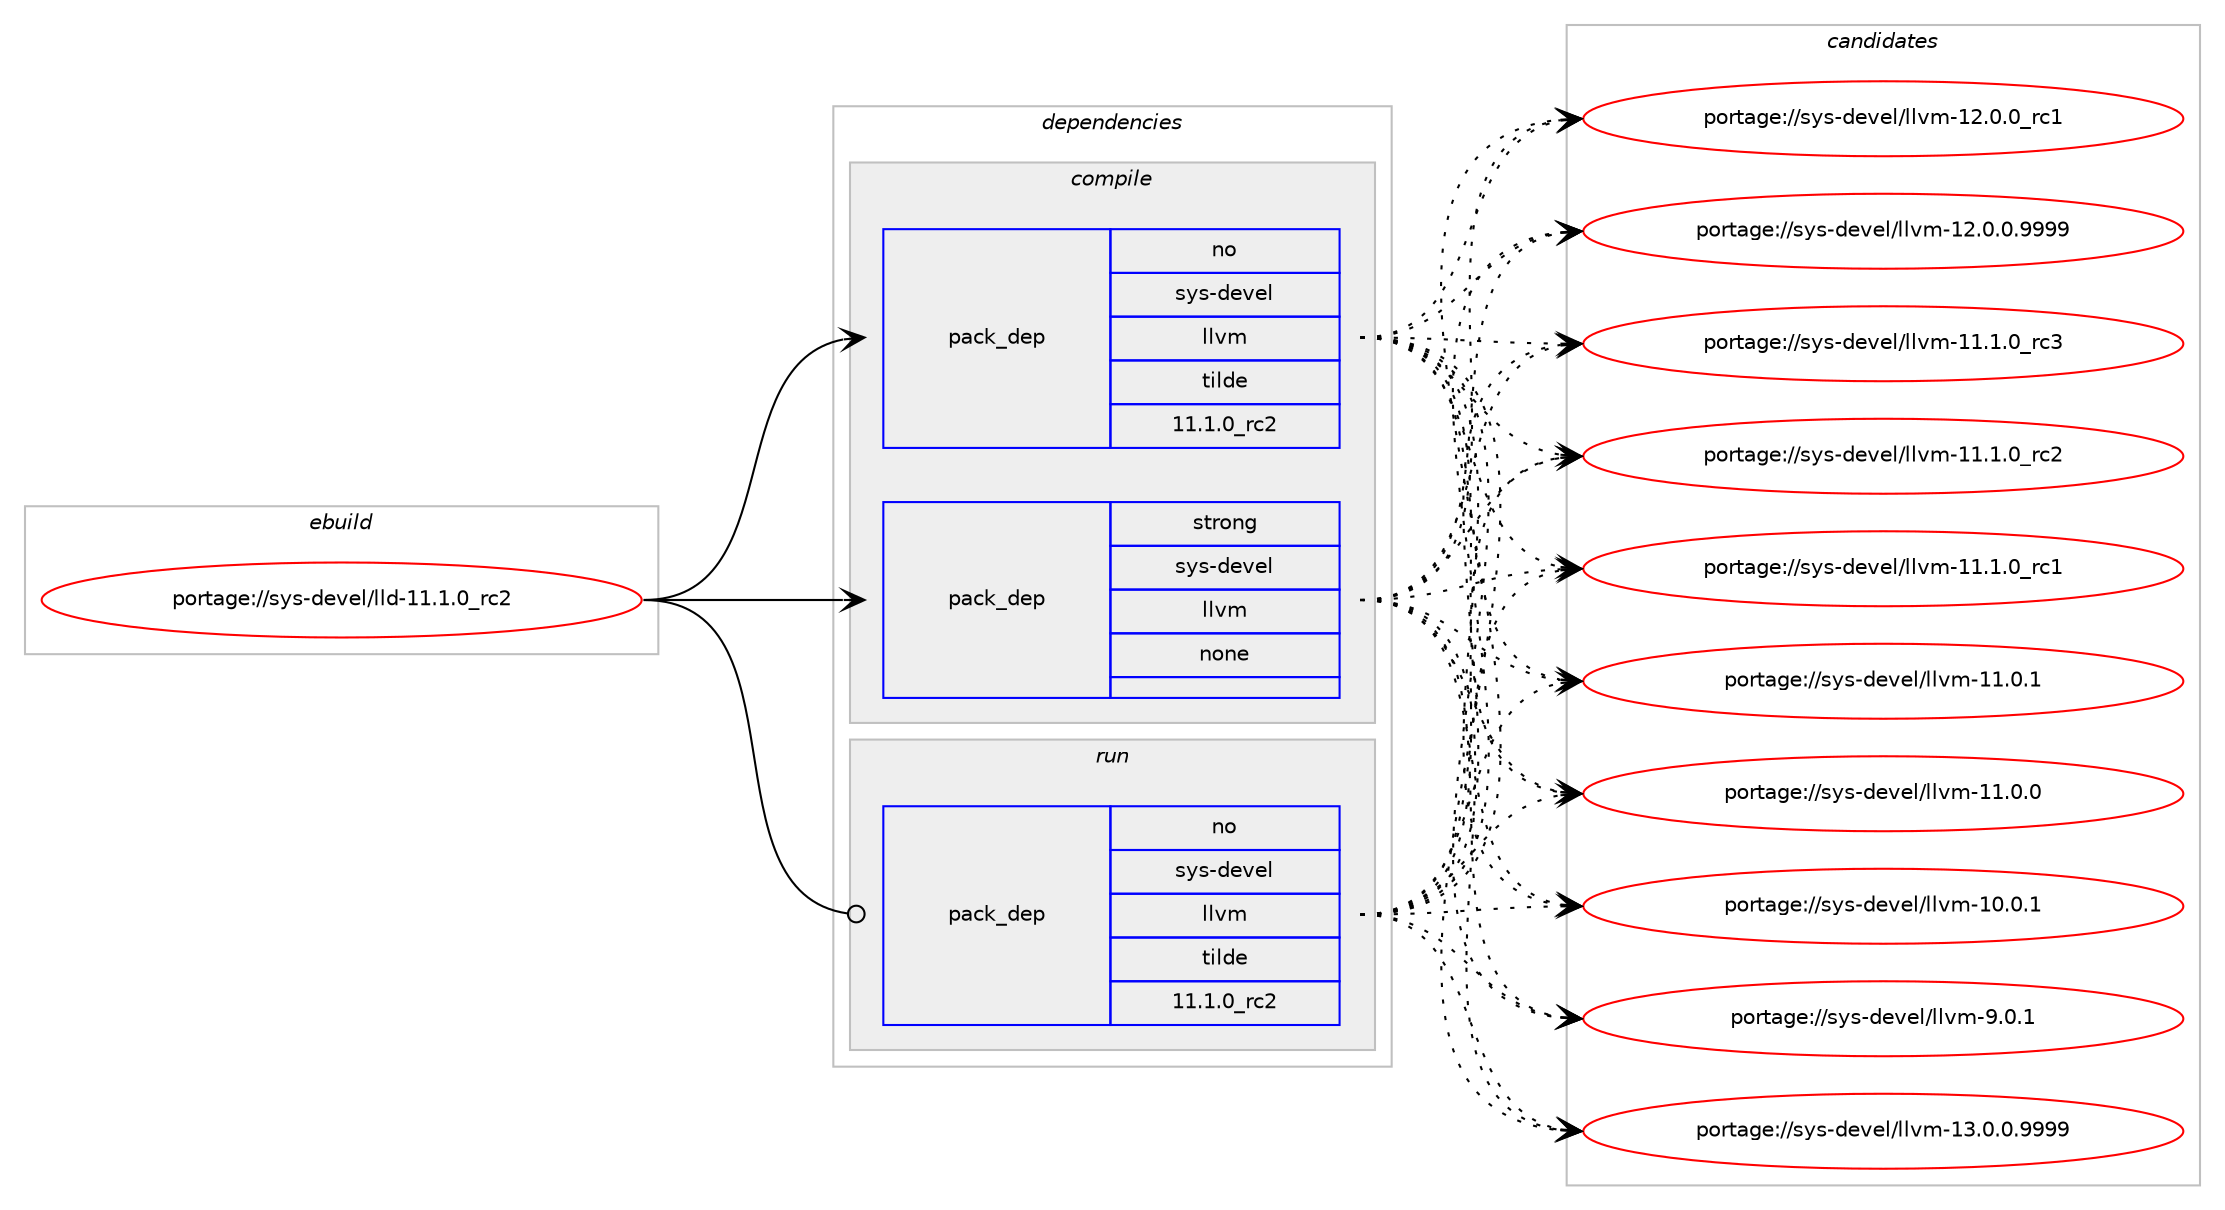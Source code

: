 digraph prolog {

# *************
# Graph options
# *************

newrank=true;
concentrate=true;
compound=true;
graph [rankdir=LR,fontname=Helvetica,fontsize=10,ranksep=1.5];#, ranksep=2.5, nodesep=0.2];
edge  [arrowhead=vee];
node  [fontname=Helvetica,fontsize=10];

# **********
# The ebuild
# **********

subgraph cluster_leftcol {
color=gray;
rank=same;
label=<<i>ebuild</i>>;
id [label="portage://sys-devel/lld-11.1.0_rc2", color=red, width=4, href="../sys-devel/lld-11.1.0_rc2.svg"];
}

# ****************
# The dependencies
# ****************

subgraph cluster_midcol {
color=gray;
label=<<i>dependencies</i>>;
subgraph cluster_compile {
fillcolor="#eeeeee";
style=filled;
label=<<i>compile</i>>;
subgraph pack3936 {
dependency5298 [label=<<TABLE BORDER="0" CELLBORDER="1" CELLSPACING="0" CELLPADDING="4" WIDTH="220"><TR><TD ROWSPAN="6" CELLPADDING="30">pack_dep</TD></TR><TR><TD WIDTH="110">no</TD></TR><TR><TD>sys-devel</TD></TR><TR><TD>llvm</TD></TR><TR><TD>tilde</TD></TR><TR><TD>11.1.0_rc2</TD></TR></TABLE>>, shape=none, color=blue];
}
id:e -> dependency5298:w [weight=20,style="solid",arrowhead="vee"];
subgraph pack3937 {
dependency5299 [label=<<TABLE BORDER="0" CELLBORDER="1" CELLSPACING="0" CELLPADDING="4" WIDTH="220"><TR><TD ROWSPAN="6" CELLPADDING="30">pack_dep</TD></TR><TR><TD WIDTH="110">strong</TD></TR><TR><TD>sys-devel</TD></TR><TR><TD>llvm</TD></TR><TR><TD>none</TD></TR><TR><TD></TD></TR></TABLE>>, shape=none, color=blue];
}
id:e -> dependency5299:w [weight=20,style="solid",arrowhead="vee"];
}
subgraph cluster_compileandrun {
fillcolor="#eeeeee";
style=filled;
label=<<i>compile and run</i>>;
}
subgraph cluster_run {
fillcolor="#eeeeee";
style=filled;
label=<<i>run</i>>;
subgraph pack3938 {
dependency5300 [label=<<TABLE BORDER="0" CELLBORDER="1" CELLSPACING="0" CELLPADDING="4" WIDTH="220"><TR><TD ROWSPAN="6" CELLPADDING="30">pack_dep</TD></TR><TR><TD WIDTH="110">no</TD></TR><TR><TD>sys-devel</TD></TR><TR><TD>llvm</TD></TR><TR><TD>tilde</TD></TR><TR><TD>11.1.0_rc2</TD></TR></TABLE>>, shape=none, color=blue];
}
id:e -> dependency5300:w [weight=20,style="solid",arrowhead="odot"];
}
}

# **************
# The candidates
# **************

subgraph cluster_choices {
rank=same;
color=gray;
label=<<i>candidates</i>>;

subgraph choice3936 {
color=black;
nodesep=1;
choice1151211154510010111810110847108108118109455746484649 [label="portage://sys-devel/llvm-9.0.1", color=red, width=4,href="../sys-devel/llvm-9.0.1.svg"];
choice1151211154510010111810110847108108118109454951464846484657575757 [label="portage://sys-devel/llvm-13.0.0.9999", color=red, width=4,href="../sys-devel/llvm-13.0.0.9999.svg"];
choice115121115451001011181011084710810811810945495046484648951149949 [label="portage://sys-devel/llvm-12.0.0_rc1", color=red, width=4,href="../sys-devel/llvm-12.0.0_rc1.svg"];
choice1151211154510010111810110847108108118109454950464846484657575757 [label="portage://sys-devel/llvm-12.0.0.9999", color=red, width=4,href="../sys-devel/llvm-12.0.0.9999.svg"];
choice115121115451001011181011084710810811810945494946494648951149951 [label="portage://sys-devel/llvm-11.1.0_rc3", color=red, width=4,href="../sys-devel/llvm-11.1.0_rc3.svg"];
choice115121115451001011181011084710810811810945494946494648951149950 [label="portage://sys-devel/llvm-11.1.0_rc2", color=red, width=4,href="../sys-devel/llvm-11.1.0_rc2.svg"];
choice115121115451001011181011084710810811810945494946494648951149949 [label="portage://sys-devel/llvm-11.1.0_rc1", color=red, width=4,href="../sys-devel/llvm-11.1.0_rc1.svg"];
choice115121115451001011181011084710810811810945494946484649 [label="portage://sys-devel/llvm-11.0.1", color=red, width=4,href="../sys-devel/llvm-11.0.1.svg"];
choice115121115451001011181011084710810811810945494946484648 [label="portage://sys-devel/llvm-11.0.0", color=red, width=4,href="../sys-devel/llvm-11.0.0.svg"];
choice115121115451001011181011084710810811810945494846484649 [label="portage://sys-devel/llvm-10.0.1", color=red, width=4,href="../sys-devel/llvm-10.0.1.svg"];
dependency5298:e -> choice1151211154510010111810110847108108118109455746484649:w [style=dotted,weight="100"];
dependency5298:e -> choice1151211154510010111810110847108108118109454951464846484657575757:w [style=dotted,weight="100"];
dependency5298:e -> choice115121115451001011181011084710810811810945495046484648951149949:w [style=dotted,weight="100"];
dependency5298:e -> choice1151211154510010111810110847108108118109454950464846484657575757:w [style=dotted,weight="100"];
dependency5298:e -> choice115121115451001011181011084710810811810945494946494648951149951:w [style=dotted,weight="100"];
dependency5298:e -> choice115121115451001011181011084710810811810945494946494648951149950:w [style=dotted,weight="100"];
dependency5298:e -> choice115121115451001011181011084710810811810945494946494648951149949:w [style=dotted,weight="100"];
dependency5298:e -> choice115121115451001011181011084710810811810945494946484649:w [style=dotted,weight="100"];
dependency5298:e -> choice115121115451001011181011084710810811810945494946484648:w [style=dotted,weight="100"];
dependency5298:e -> choice115121115451001011181011084710810811810945494846484649:w [style=dotted,weight="100"];
}
subgraph choice3937 {
color=black;
nodesep=1;
choice1151211154510010111810110847108108118109455746484649 [label="portage://sys-devel/llvm-9.0.1", color=red, width=4,href="../sys-devel/llvm-9.0.1.svg"];
choice1151211154510010111810110847108108118109454951464846484657575757 [label="portage://sys-devel/llvm-13.0.0.9999", color=red, width=4,href="../sys-devel/llvm-13.0.0.9999.svg"];
choice115121115451001011181011084710810811810945495046484648951149949 [label="portage://sys-devel/llvm-12.0.0_rc1", color=red, width=4,href="../sys-devel/llvm-12.0.0_rc1.svg"];
choice1151211154510010111810110847108108118109454950464846484657575757 [label="portage://sys-devel/llvm-12.0.0.9999", color=red, width=4,href="../sys-devel/llvm-12.0.0.9999.svg"];
choice115121115451001011181011084710810811810945494946494648951149951 [label="portage://sys-devel/llvm-11.1.0_rc3", color=red, width=4,href="../sys-devel/llvm-11.1.0_rc3.svg"];
choice115121115451001011181011084710810811810945494946494648951149950 [label="portage://sys-devel/llvm-11.1.0_rc2", color=red, width=4,href="../sys-devel/llvm-11.1.0_rc2.svg"];
choice115121115451001011181011084710810811810945494946494648951149949 [label="portage://sys-devel/llvm-11.1.0_rc1", color=red, width=4,href="../sys-devel/llvm-11.1.0_rc1.svg"];
choice115121115451001011181011084710810811810945494946484649 [label="portage://sys-devel/llvm-11.0.1", color=red, width=4,href="../sys-devel/llvm-11.0.1.svg"];
choice115121115451001011181011084710810811810945494946484648 [label="portage://sys-devel/llvm-11.0.0", color=red, width=4,href="../sys-devel/llvm-11.0.0.svg"];
choice115121115451001011181011084710810811810945494846484649 [label="portage://sys-devel/llvm-10.0.1", color=red, width=4,href="../sys-devel/llvm-10.0.1.svg"];
dependency5299:e -> choice1151211154510010111810110847108108118109455746484649:w [style=dotted,weight="100"];
dependency5299:e -> choice1151211154510010111810110847108108118109454951464846484657575757:w [style=dotted,weight="100"];
dependency5299:e -> choice115121115451001011181011084710810811810945495046484648951149949:w [style=dotted,weight="100"];
dependency5299:e -> choice1151211154510010111810110847108108118109454950464846484657575757:w [style=dotted,weight="100"];
dependency5299:e -> choice115121115451001011181011084710810811810945494946494648951149951:w [style=dotted,weight="100"];
dependency5299:e -> choice115121115451001011181011084710810811810945494946494648951149950:w [style=dotted,weight="100"];
dependency5299:e -> choice115121115451001011181011084710810811810945494946494648951149949:w [style=dotted,weight="100"];
dependency5299:e -> choice115121115451001011181011084710810811810945494946484649:w [style=dotted,weight="100"];
dependency5299:e -> choice115121115451001011181011084710810811810945494946484648:w [style=dotted,weight="100"];
dependency5299:e -> choice115121115451001011181011084710810811810945494846484649:w [style=dotted,weight="100"];
}
subgraph choice3938 {
color=black;
nodesep=1;
choice1151211154510010111810110847108108118109455746484649 [label="portage://sys-devel/llvm-9.0.1", color=red, width=4,href="../sys-devel/llvm-9.0.1.svg"];
choice1151211154510010111810110847108108118109454951464846484657575757 [label="portage://sys-devel/llvm-13.0.0.9999", color=red, width=4,href="../sys-devel/llvm-13.0.0.9999.svg"];
choice115121115451001011181011084710810811810945495046484648951149949 [label="portage://sys-devel/llvm-12.0.0_rc1", color=red, width=4,href="../sys-devel/llvm-12.0.0_rc1.svg"];
choice1151211154510010111810110847108108118109454950464846484657575757 [label="portage://sys-devel/llvm-12.0.0.9999", color=red, width=4,href="../sys-devel/llvm-12.0.0.9999.svg"];
choice115121115451001011181011084710810811810945494946494648951149951 [label="portage://sys-devel/llvm-11.1.0_rc3", color=red, width=4,href="../sys-devel/llvm-11.1.0_rc3.svg"];
choice115121115451001011181011084710810811810945494946494648951149950 [label="portage://sys-devel/llvm-11.1.0_rc2", color=red, width=4,href="../sys-devel/llvm-11.1.0_rc2.svg"];
choice115121115451001011181011084710810811810945494946494648951149949 [label="portage://sys-devel/llvm-11.1.0_rc1", color=red, width=4,href="../sys-devel/llvm-11.1.0_rc1.svg"];
choice115121115451001011181011084710810811810945494946484649 [label="portage://sys-devel/llvm-11.0.1", color=red, width=4,href="../sys-devel/llvm-11.0.1.svg"];
choice115121115451001011181011084710810811810945494946484648 [label="portage://sys-devel/llvm-11.0.0", color=red, width=4,href="../sys-devel/llvm-11.0.0.svg"];
choice115121115451001011181011084710810811810945494846484649 [label="portage://sys-devel/llvm-10.0.1", color=red, width=4,href="../sys-devel/llvm-10.0.1.svg"];
dependency5300:e -> choice1151211154510010111810110847108108118109455746484649:w [style=dotted,weight="100"];
dependency5300:e -> choice1151211154510010111810110847108108118109454951464846484657575757:w [style=dotted,weight="100"];
dependency5300:e -> choice115121115451001011181011084710810811810945495046484648951149949:w [style=dotted,weight="100"];
dependency5300:e -> choice1151211154510010111810110847108108118109454950464846484657575757:w [style=dotted,weight="100"];
dependency5300:e -> choice115121115451001011181011084710810811810945494946494648951149951:w [style=dotted,weight="100"];
dependency5300:e -> choice115121115451001011181011084710810811810945494946494648951149950:w [style=dotted,weight="100"];
dependency5300:e -> choice115121115451001011181011084710810811810945494946494648951149949:w [style=dotted,weight="100"];
dependency5300:e -> choice115121115451001011181011084710810811810945494946484649:w [style=dotted,weight="100"];
dependency5300:e -> choice115121115451001011181011084710810811810945494946484648:w [style=dotted,weight="100"];
dependency5300:e -> choice115121115451001011181011084710810811810945494846484649:w [style=dotted,weight="100"];
}
}

}

